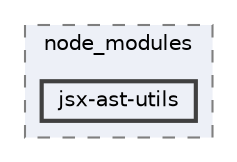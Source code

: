digraph "pkiclassroomrescheduler/src/main/frontend/node_modules/jsx-ast-utils"
{
 // LATEX_PDF_SIZE
  bgcolor="transparent";
  edge [fontname=Helvetica,fontsize=10,labelfontname=Helvetica,labelfontsize=10];
  node [fontname=Helvetica,fontsize=10,shape=box,height=0.2,width=0.4];
  compound=true
  subgraph clusterdir_72953eda66ccb3a2722c28e1c3e6c23b {
    graph [ bgcolor="#edf0f7", pencolor="grey50", label="node_modules", fontname=Helvetica,fontsize=10 style="filled,dashed", URL="dir_72953eda66ccb3a2722c28e1c3e6c23b.html",tooltip=""]
  dir_f5e029ef6fe813421fd1c91e517b4d51 [label="jsx-ast-utils", fillcolor="#edf0f7", color="grey25", style="filled,bold", URL="dir_f5e029ef6fe813421fd1c91e517b4d51.html",tooltip=""];
  }
}
